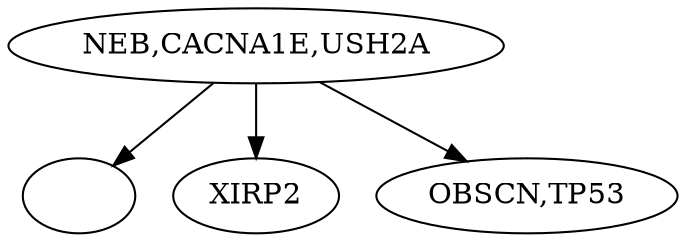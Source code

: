 digraph {
v1 [label="NEB,CACNA1E,USH2A"]v4 [label=""]v3 [label="XIRP2"]v2 [label="OBSCN,TP53"]	v1 -> v4;
	v1 -> v3;
	v1 -> v2;
}